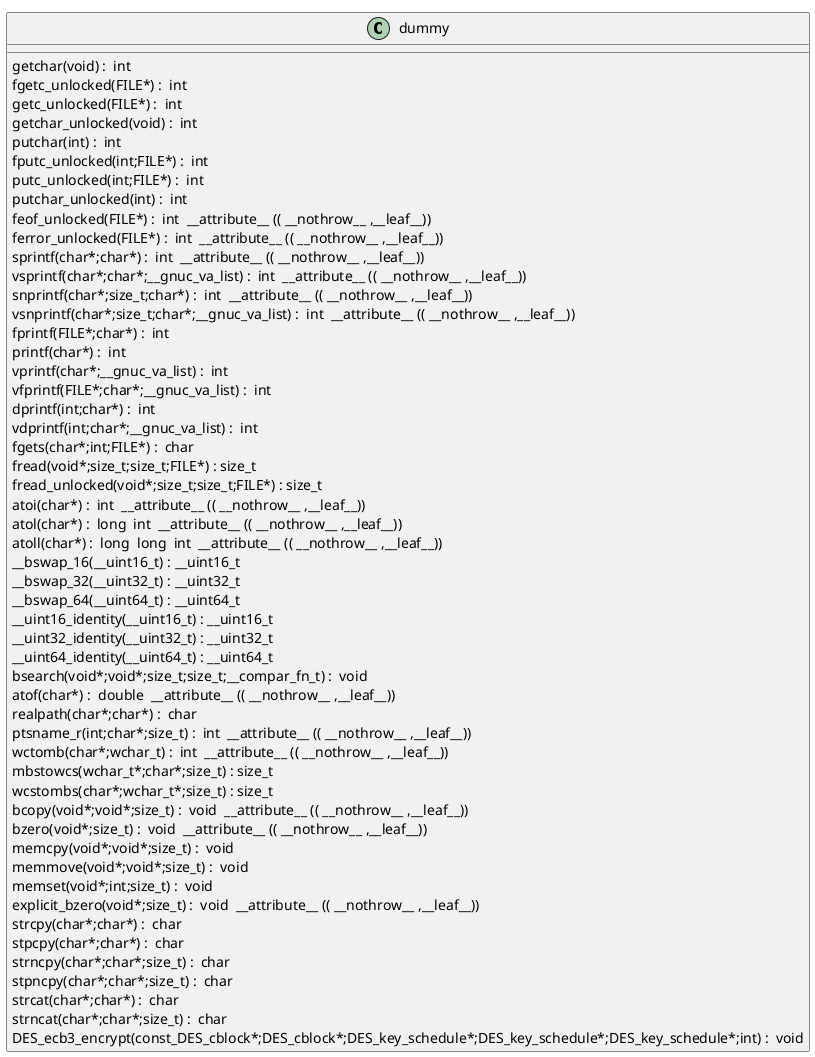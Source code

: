 @startuml
!pragma layout smetana
class dummy {
getchar(void) :  int  [[[./../../.././qc/crypto/des/ecb3_enc.c.html#903]]]
fgetc_unlocked(FILE*) :  int  [[[./../../.././qc/crypto/des/ecb3_enc.c.html#912]]]
getc_unlocked(FILE*) :  int  [[[./../../.././qc/crypto/des/ecb3_enc.c.html#922]]]
getchar_unlocked(void) :  int  [[[./../../.././qc/crypto/des/ecb3_enc.c.html#929]]]
putchar(int) :  int  [[[./../../.././qc/crypto/des/ecb3_enc.c.html#938]]]
fputc_unlocked(int;FILE*) :  int  [[[./../../.././qc/crypto/des/ecb3_enc.c.html#947]]]
putc_unlocked(int;FILE*) :  int  [[[./../../.././qc/crypto/des/ecb3_enc.c.html#957]]]
putchar_unlocked(int) :  int  [[[./../../.././qc/crypto/des/ecb3_enc.c.html#964]]]
feof_unlocked(FILE*) :  int  __attribute__ (( __nothrow__ ,__leaf__)) [[[./../../.././qc/crypto/des/ecb3_enc.c.html#970]]]
ferror_unlocked(FILE*) :  int  __attribute__ (( __nothrow__ ,__leaf__)) [[[./../../.././qc/crypto/des/ecb3_enc.c.html#977]]]
sprintf(char*;char*) :  int  __attribute__ (( __nothrow__ ,__leaf__)) [[[./../../.././qc/crypto/des/ecb3_enc.c.html#996]]]
vsprintf(char*;char*;__gnuc_va_list) :  int  __attribute__ (( __nothrow__ ,__leaf__)) [[[./../../.././qc/crypto/des/ecb3_enc.c.html#1009]]]
snprintf(char*;size_t;char*) :  int  __attribute__ (( __nothrow__ ,__leaf__)) [[[./../../.././qc/crypto/des/ecb3_enc.c.html#1028]]]
vsnprintf(char*;size_t;char*;__gnuc_va_list) :  int  __attribute__ (( __nothrow__ ,__leaf__)) [[[./../../.././qc/crypto/des/ecb3_enc.c.html#1042]]]
fprintf(FILE*;char*) :  int  [[[./../../.././qc/crypto/des/ecb3_enc.c.html#1063]]]
printf(char*) :  int  [[[./../../.././qc/crypto/des/ecb3_enc.c.html#1070]]]
vprintf(char*;__gnuc_va_list) :  int  [[[./../../.././qc/crypto/des/ecb3_enc.c.html#1082]]]
vfprintf(FILE*;char*;__gnuc_va_list) :  int  [[[./../../.././qc/crypto/des/ecb3_enc.c.html#1092]]]
dprintf(int;char*) :  int  [[[./../../.././qc/crypto/des/ecb3_enc.c.html#1107]]]
vdprintf(int;char*;__gnuc_va_list) :  int  [[[./../../.././qc/crypto/des/ecb3_enc.c.html#1118]]]
fgets(char*;int;FILE*) :  char  [[[./../../.././qc/crypto/des/ecb3_enc.c.html#1137]]]
fread(void*;size_t;size_t;FILE*) : size_t [[[./../../.././qc/crypto/des/ecb3_enc.c.html#1163]]]
fread_unlocked(void*;size_t;size_t;FILE*) : size_t [[[./../../.././qc/crypto/des/ecb3_enc.c.html#1190]]]
atoi(char*) :  int  __attribute__ (( __nothrow__ ,__leaf__)) [[[./../../.././qc/crypto/des/ecb3_enc.c.html#1350]]]
atol(char*) :  long  int  __attribute__ (( __nothrow__ ,__leaf__)) [[[./../../.././qc/crypto/des/ecb3_enc.c.html#1355]]]
atoll(char*) :  long  long  int  __attribute__ (( __nothrow__ ,__leaf__)) [[[./../../.././qc/crypto/des/ecb3_enc.c.html#1362]]]
__bswap_16(__uint16_t) : __uint16_t [[[./../../.././qc/crypto/des/ecb3_enc.c.html#1509]]]
__bswap_32(__uint32_t) : __uint32_t [[[./../../.././qc/crypto/des/ecb3_enc.c.html#1524]]]
__bswap_64(__uint64_t) : __uint64_t [[[./../../.././qc/crypto/des/ecb3_enc.c.html#1534]]]
__uint16_identity(__uint16_t) : __uint16_t [[[./../../.././qc/crypto/des/ecb3_enc.c.html#1546]]]
__uint32_identity(__uint32_t) : __uint32_t [[[./../../.././qc/crypto/des/ecb3_enc.c.html#1552]]]
__uint64_identity(__uint64_t) : __uint64_t [[[./../../.././qc/crypto/des/ecb3_enc.c.html#1558]]]
bsearch(void*;void*;size_t;size_t;__compar_fn_t) :  void  [[[./../../.././qc/crypto/des/ecb3_enc.c.html#2226]]]
atof(char*) :  double  __attribute__ (( __nothrow__ ,__leaf__)) [[[./../../.././qc/crypto/des/ecb3_enc.c.html#1]]]
realpath(char*;char*) :  char  [[[./../../.././qc/crypto/des/ecb3_enc.c.html#1]]]
ptsname_r(int;char*;size_t) :  int  __attribute__ (( __nothrow__ ,__leaf__)) [[[./../../.././qc/crypto/des/ecb3_enc.c.html#1]]]
wctomb(char*;wchar_t) :  int  __attribute__ (( __nothrow__ ,__leaf__)) [[[./../../.././qc/crypto/des/ecb3_enc.c.html#1]]]
mbstowcs(wchar_t*;char*;size_t) : size_t [[[./../../.././qc/crypto/des/ecb3_enc.c.html#1]]]
wcstombs(char*;wchar_t*;size_t) : size_t [[[./../../.././qc/crypto/des/ecb3_enc.c.html#1]]]
bcopy(void*;void*;size_t) :  void  __attribute__ (( __nothrow__ ,__leaf__)) [[[./../../.././qc/crypto/des/ecb3_enc.c.html#1]]]
bzero(void*;size_t) :  void  __attribute__ (( __nothrow__ ,__leaf__)) [[[./../../.././qc/crypto/des/ecb3_enc.c.html#1]]]
memcpy(void*;void*;size_t) :  void  [[[./../../.././qc/crypto/des/ecb3_enc.c.html#1]]]
memmove(void*;void*;size_t) :  void  [[[./../../.././qc/crypto/des/ecb3_enc.c.html#1]]]
memset(void*;int;size_t) :  void  [[[./../../.././qc/crypto/des/ecb3_enc.c.html#1]]]
explicit_bzero(void*;size_t) :  void  __attribute__ (( __nothrow__ ,__leaf__)) [[[./../../.././qc/crypto/des/ecb3_enc.c.html#1]]]
strcpy(char*;char*) :  char  [[[./../../.././qc/crypto/des/ecb3_enc.c.html#1]]]
stpcpy(char*;char*) :  char  [[[./../../.././qc/crypto/des/ecb3_enc.c.html#1]]]
strncpy(char*;char*;size_t) :  char  [[[./../../.././qc/crypto/des/ecb3_enc.c.html#1]]]
stpncpy(char*;char*;size_t) :  char  [[[./../../.././qc/crypto/des/ecb3_enc.c.html#1]]]
strcat(char*;char*) :  char  [[[./../../.././qc/crypto/des/ecb3_enc.c.html#1]]]
strncat(char*;char*;size_t) :  char  [[[./../../.././qc/crypto/des/ecb3_enc.c.html#1]]]
DES_ecb3_encrypt(const_DES_cblock*;DES_cblock*;DES_key_schedule*;DES_key_schedule*;DES_key_schedule*;int) :  void  [[[./../../.././qc/crypto/des/ecb3_enc.c.html#1]]]
} 
@enduml
